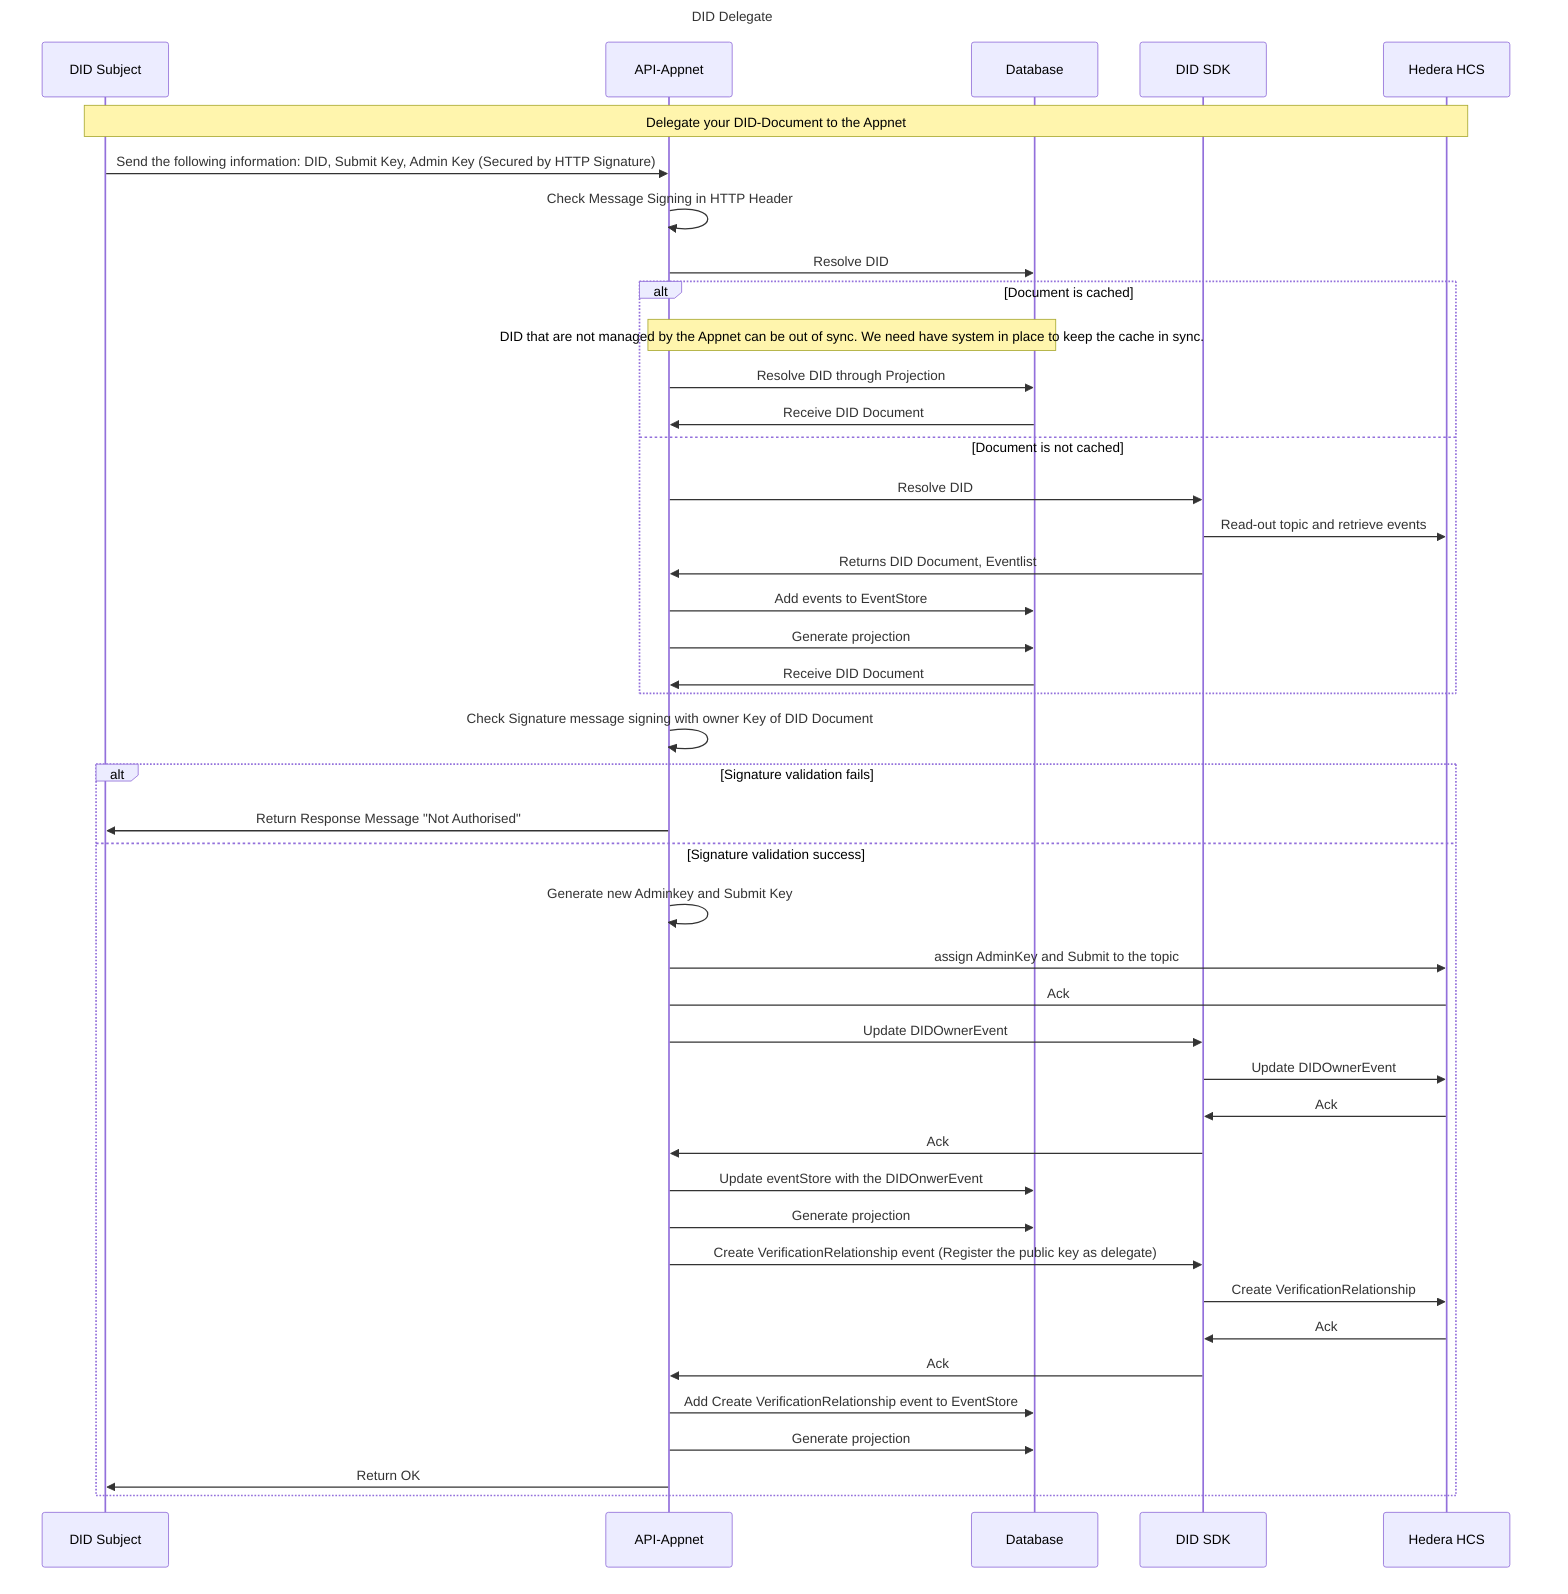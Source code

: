 sequenceDiagram
Title: DID Delegate

participant Subject as DID Subject
participant API as API-Appnet
participant Database as Database
participant DIDSDK as DID SDK
participant HCS as Hedera HCS


note over Subject,HCS: Delegate your DID-Document to the Appnet
Subject ->> API: Send the following information: DID, Submit Key, Admin Key (Secured by HTTP Signature)
API ->> API: Check Message Signing in HTTP Header
API ->> Database: Resolve DID
alt Document is cached
note over API,Database: DID that are not managed by the Appnet can be out of sync. We need have system in place to keep the cache in sync.
API ->> Database: Resolve DID through Projection
Database ->> API: Receive DID Document
else Document is not cached
API ->> DIDSDK:  Resolve DID
DIDSDK ->> HCS:  Read-out topic and retrieve events
DIDSDK ->> API: Returns DID Document, Eventlist
API ->> Database: Add events to EventStore
API ->> Database: Generate projection
Database ->> API: Receive DID Document
end
API ->> API: Check Signature message signing with owner Key of DID Document
alt Signature validation fails
API ->> Subject: Return Response Message "Not Authorised"
else Signature validation success
API ->> API: Generate new Adminkey and Submit Key
API ->> HCS: assign AdminKey and Submit to the topic
HCS -> API: Ack
API ->> DIDSDK: Update DIDOwnerEvent
DIDSDK ->> HCS: Update DIDOwnerEvent
HCS ->> DIDSDK: Ack
DIDSDK ->> API: Ack
API ->> Database: Update eventStore with the DIDOnwerEvent
API ->> Database: Generate projection
API ->> DIDSDK: Create VerificationRelationship event (Register the public key as delegate)
DIDSDK ->> HCS: Create VerificationRelationship
HCS ->> DIDSDK: Ack
DIDSDK ->> API: Ack
API ->> Database: Add Create VerificationRelationship event to EventStore
API ->> Database: Generate projection
API ->> Subject: Return OK
end